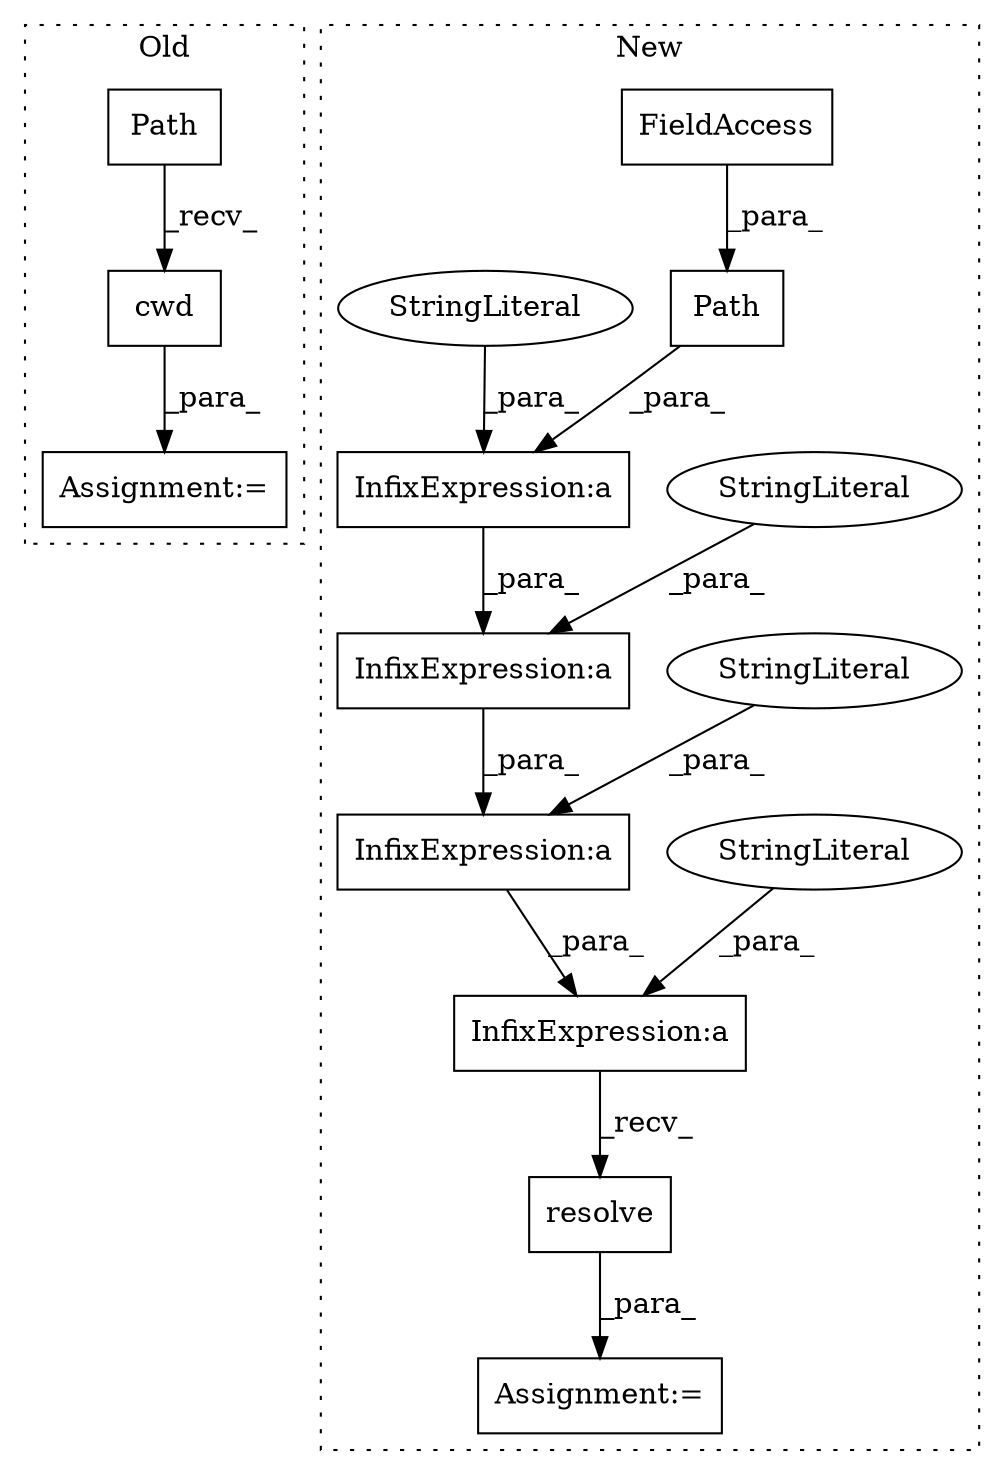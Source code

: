 digraph G {
subgraph cluster0 {
1 [label="Path" a="32" s="454,470" l="5,1" shape="box"];
9 [label="cwd" a="32" s="472" l="5" shape="box"];
14 [label="Assignment:=" a="7" s="453" l="1" shape="box"];
label = "Old";
style="dotted";
}
subgraph cluster1 {
2 [label="resolve" a="32" s="505" l="9" shape="box"];
3 [label="Assignment:=" a="7" s="453" l="1" shape="box"];
4 [label="Path" a="32" s="458,471" l="5,1" shape="box"];
5 [label="InfixExpression:a" a="27" s="472" l="3" shape="box"];
6 [label="InfixExpression:a" a="27" s="480" l="3" shape="box"];
7 [label="InfixExpression:a" a="27" s="496" l="3" shape="box"];
8 [label="InfixExpression:a" a="27" s="488" l="3" shape="box"];
10 [label="FieldAccess" a="22" s="463" l="8" shape="box"];
11 [label="StringLiteral" a="45" s="483" l="4" shape="ellipse"];
12 [label="StringLiteral" a="45" s="499" l="4" shape="ellipse"];
13 [label="StringLiteral" a="45" s="491" l="4" shape="ellipse"];
15 [label="StringLiteral" a="45" s="475" l="4" shape="ellipse"];
label = "New";
style="dotted";
}
1 -> 9 [label="_recv_"];
2 -> 3 [label="_para_"];
4 -> 5 [label="_para_"];
5 -> 6 [label="_para_"];
6 -> 8 [label="_para_"];
7 -> 2 [label="_recv_"];
8 -> 7 [label="_para_"];
9 -> 14 [label="_para_"];
10 -> 4 [label="_para_"];
11 -> 6 [label="_para_"];
12 -> 7 [label="_para_"];
13 -> 8 [label="_para_"];
15 -> 5 [label="_para_"];
}